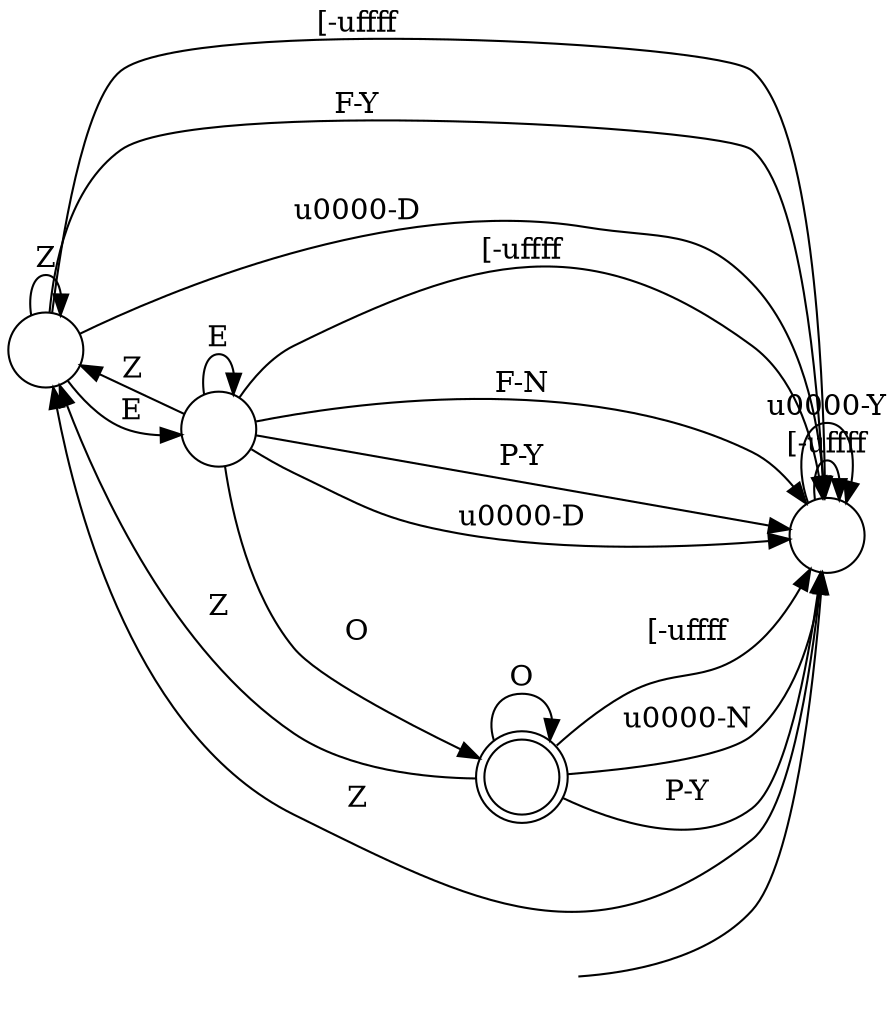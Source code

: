 digraph Automaton {
  rankdir = LR;
  0 [shape=circle,label=""];
  0 -> 1 [label="[-\uffff"]
  0 -> 0 [label="Z"]
  0 -> 1 [label="F-Y"]
  0 -> 2 [label="E"]
  0 -> 1 [label="\u0000-D"]
  1 [shape=circle,label=""];
  initial [shape=plaintext,label=""];
  initial -> 1
  1 -> 1 [label="[-\uffff"]
  1 -> 0 [label="Z"]
  1 -> 1 [label="\u0000-Y"]
  2 [shape=circle,label=""];
  2 -> 1 [label="[-\uffff"]
  2 -> 0 [label="Z"]
  2 -> 1 [label="F-N"]
  2 -> 2 [label="E"]
  2 -> 1 [label="P-Y"]
  2 -> 3 [label="O"]
  2 -> 1 [label="\u0000-D"]
  3 [shape=doublecircle,label=""];
  3 -> 1 [label="[-\uffff"]
  3 -> 0 [label="Z"]
  3 -> 1 [label="\u0000-N"]
  3 -> 1 [label="P-Y"]
  3 -> 3 [label="O"]
}
